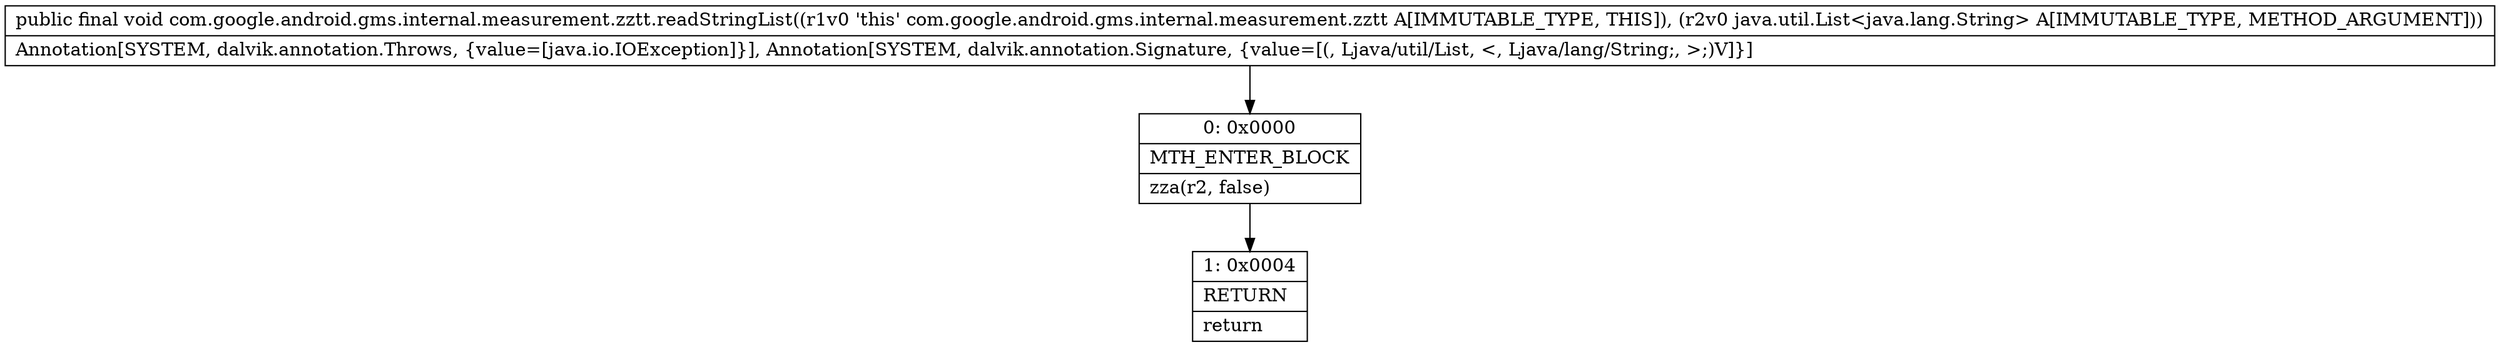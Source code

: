 digraph "CFG forcom.google.android.gms.internal.measurement.zztt.readStringList(Ljava\/util\/List;)V" {
Node_0 [shape=record,label="{0\:\ 0x0000|MTH_ENTER_BLOCK\l|zza(r2, false)\l}"];
Node_1 [shape=record,label="{1\:\ 0x0004|RETURN\l|return\l}"];
MethodNode[shape=record,label="{public final void com.google.android.gms.internal.measurement.zztt.readStringList((r1v0 'this' com.google.android.gms.internal.measurement.zztt A[IMMUTABLE_TYPE, THIS]), (r2v0 java.util.List\<java.lang.String\> A[IMMUTABLE_TYPE, METHOD_ARGUMENT]))  | Annotation[SYSTEM, dalvik.annotation.Throws, \{value=[java.io.IOException]\}], Annotation[SYSTEM, dalvik.annotation.Signature, \{value=[(, Ljava\/util\/List, \<, Ljava\/lang\/String;, \>;)V]\}]\l}"];
MethodNode -> Node_0;
Node_0 -> Node_1;
}

